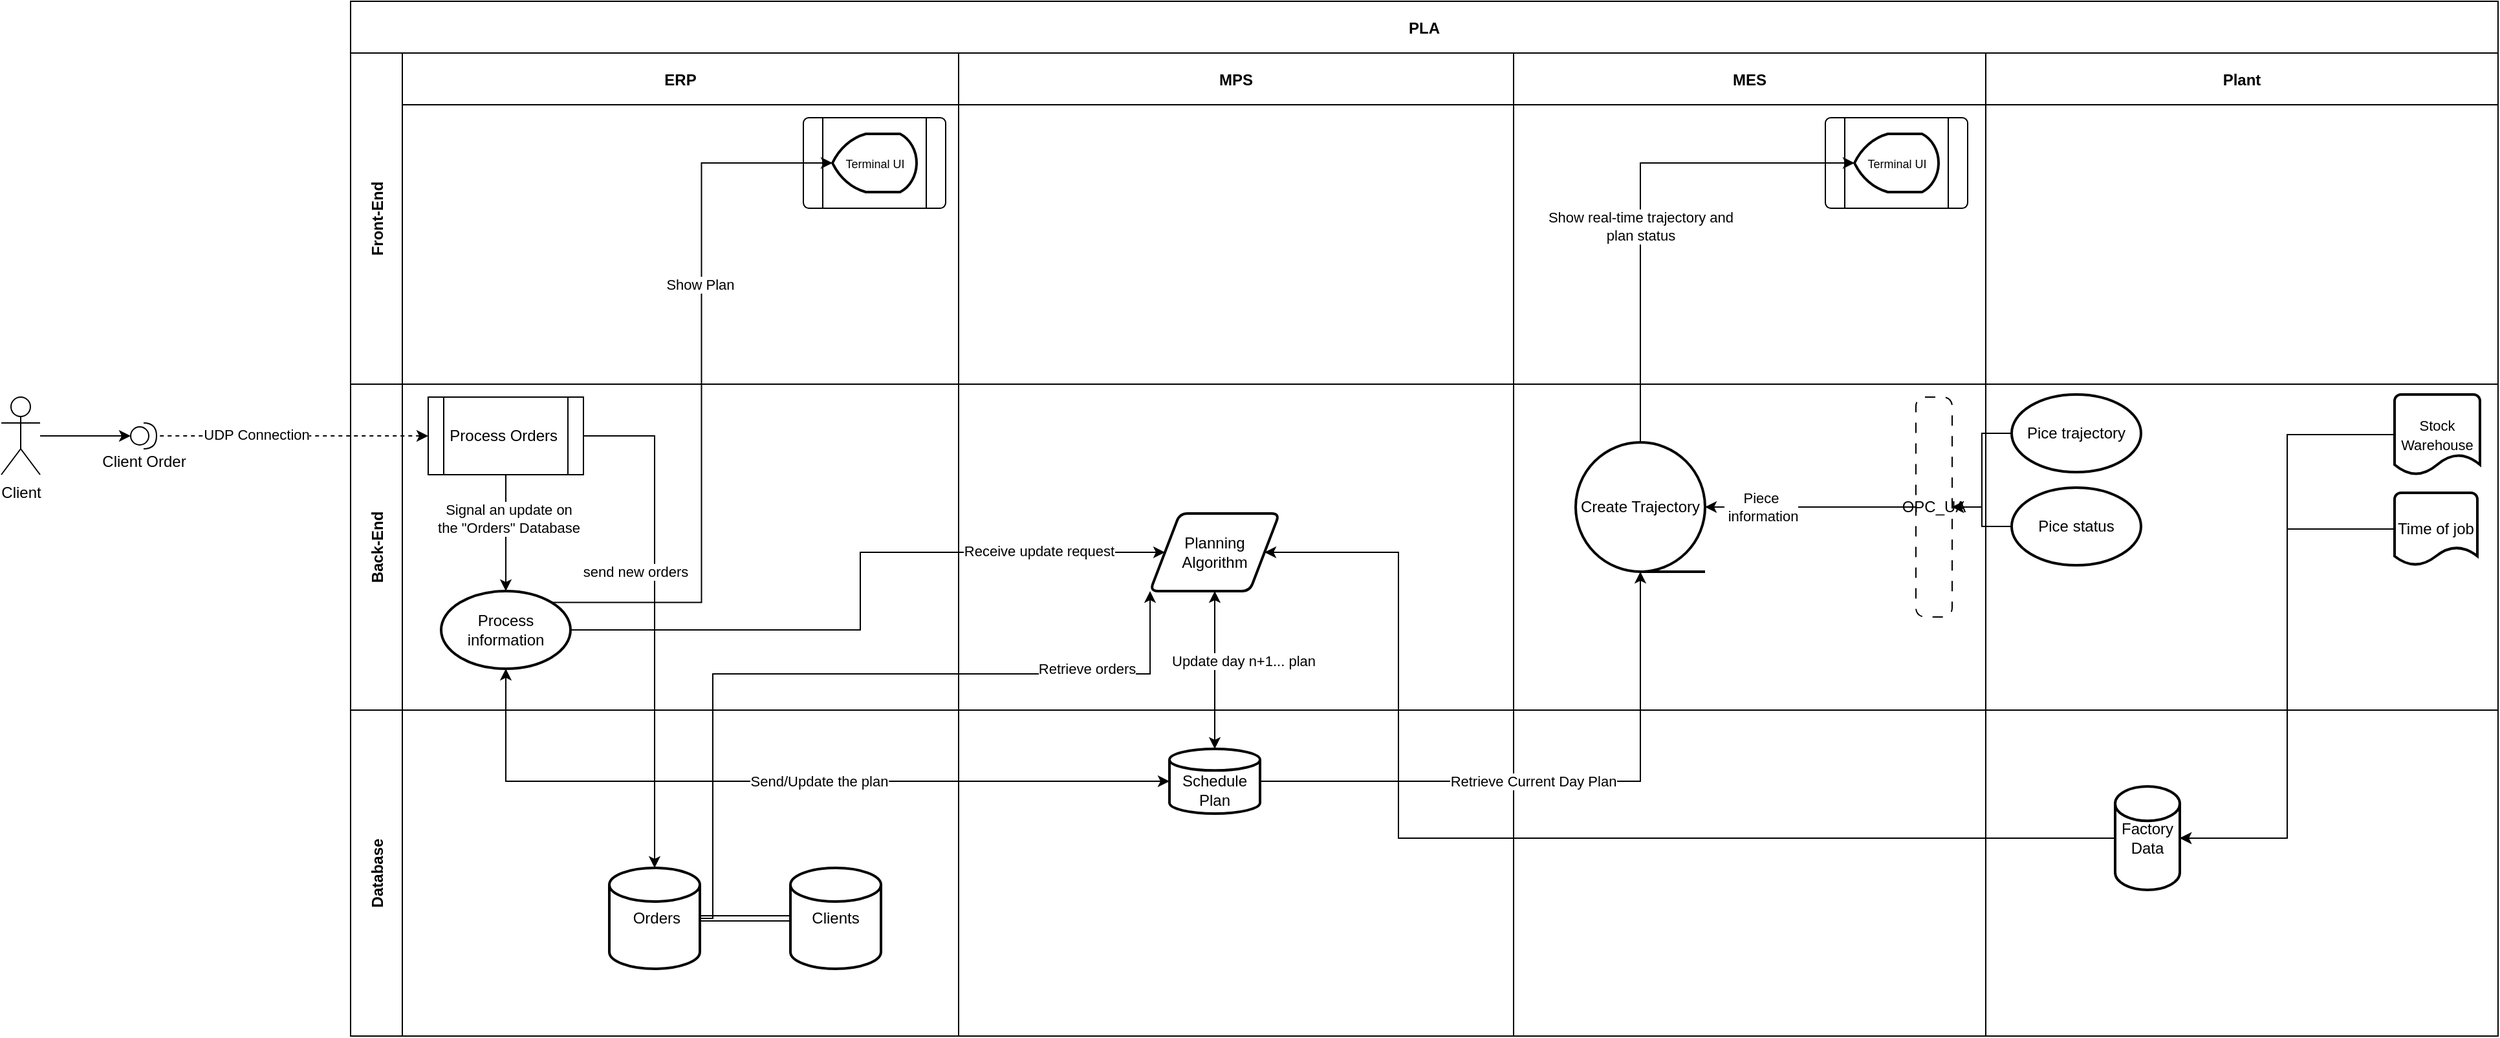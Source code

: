 <mxfile version="21.1.1" type="github" pages="8">
  <diagram id="kgpKYQtTHZ0yAKxKKP6v" name="Flow-chart">
    <mxGraphModel dx="2071" dy="664" grid="1" gridSize="10" guides="1" tooltips="1" connect="1" arrows="1" fold="1" page="1" pageScale="1" pageWidth="850" pageHeight="1100" math="0" shadow="0">
      <root>
        <mxCell id="0" />
        <mxCell id="1" parent="0" />
        <mxCell id="3nuBFxr9cyL0pnOWT2aG-1" value="PLA" style="shape=table;childLayout=tableLayout;startSize=40;collapsible=0;recursiveResize=0;expand=0;fillColor=none;fontStyle=1;editable=0;movable=1;resizable=1;rotatable=1;deletable=1;locked=0;connectable=1;" parent="1" vertex="1">
          <mxGeometry x="20" y="40" width="1660" height="800" as="geometry" />
        </mxCell>
        <mxCell id="3nuBFxr9cyL0pnOWT2aG-3" value="Front-End" style="shape=tableRow;horizontal=0;swimlaneHead=0;swimlaneBody=0;top=0;left=0;bottom=0;right=0;fillColor=none;points=[[0,0.5],[1,0.5]];portConstraint=eastwest;startSize=40;collapsible=0;recursiveResize=0;expand=0;fontStyle=1;" parent="3nuBFxr9cyL0pnOWT2aG-1" vertex="1">
          <mxGeometry y="40" width="1660" height="256" as="geometry" />
        </mxCell>
        <mxCell id="KajZSsTYk88KhPLmzA6E-5" value="ERP" style="swimlane;swimlaneHead=0;swimlaneBody=0;connectable=0;fillColor=none;startSize=40;collapsible=0;recursiveResize=0;expand=0;fontStyle=1;" parent="3nuBFxr9cyL0pnOWT2aG-3" vertex="1">
          <mxGeometry x="40" width="430" height="256" as="geometry">
            <mxRectangle width="430" height="256" as="alternateBounds" />
          </mxGeometry>
        </mxCell>
        <mxCell id="KajZSsTYk88KhPLmzA6E-31" value="" style="group" parent="KajZSsTYk88KhPLmzA6E-5" vertex="1" connectable="0">
          <mxGeometry x="310" y="50" width="110" height="70" as="geometry" />
        </mxCell>
        <mxCell id="KajZSsTYk88KhPLmzA6E-21" value="" style="verticalLabelPosition=bottom;verticalAlign=top;html=1;shape=process;whiteSpace=wrap;rounded=1;size=0.14;arcSize=6;" parent="KajZSsTYk88KhPLmzA6E-31" vertex="1">
          <mxGeometry width="110" height="70" as="geometry" />
        </mxCell>
        <mxCell id="KajZSsTYk88KhPLmzA6E-13" value="&lt;font style=&quot;font-size: 9px;&quot;&gt;Terminal UI&lt;/font&gt;" style="strokeWidth=2;html=1;shape=mxgraph.flowchart.display;whiteSpace=wrap;" parent="KajZSsTYk88KhPLmzA6E-31" vertex="1">
          <mxGeometry x="22.5" y="12.5" width="65" height="45" as="geometry" />
        </mxCell>
        <mxCell id="KajZSsTYk88KhPLmzA6E-51" value="MPS" style="swimlane;swimlaneHead=0;swimlaneBody=0;connectable=0;fillColor=none;startSize=40;collapsible=0;recursiveResize=0;expand=0;fontStyle=1;" parent="3nuBFxr9cyL0pnOWT2aG-3" vertex="1">
          <mxGeometry x="470" width="429" height="256" as="geometry">
            <mxRectangle width="429" height="256" as="alternateBounds" />
          </mxGeometry>
        </mxCell>
        <mxCell id="3nuBFxr9cyL0pnOWT2aG-4" value="MES" style="swimlane;swimlaneHead=0;swimlaneBody=0;connectable=0;fillColor=none;startSize=40;collapsible=0;recursiveResize=0;expand=0;fontStyle=1;" parent="3nuBFxr9cyL0pnOWT2aG-3" vertex="1">
          <mxGeometry x="899" width="365" height="256" as="geometry">
            <mxRectangle width="365" height="256" as="alternateBounds" />
          </mxGeometry>
        </mxCell>
        <mxCell id="KajZSsTYk88KhPLmzA6E-32" value="" style="group" parent="3nuBFxr9cyL0pnOWT2aG-4" vertex="1" connectable="0">
          <mxGeometry x="241" y="50" width="110" height="70" as="geometry" />
        </mxCell>
        <mxCell id="KajZSsTYk88KhPLmzA6E-40" value="" style="group" parent="KajZSsTYk88KhPLmzA6E-32" vertex="1" connectable="0">
          <mxGeometry width="110" height="70" as="geometry" />
        </mxCell>
        <mxCell id="KajZSsTYk88KhPLmzA6E-33" value="" style="verticalLabelPosition=bottom;verticalAlign=top;html=1;shape=process;whiteSpace=wrap;rounded=1;size=0.14;arcSize=6;" parent="KajZSsTYk88KhPLmzA6E-40" vertex="1">
          <mxGeometry width="110" height="70" as="geometry" />
        </mxCell>
        <mxCell id="KajZSsTYk88KhPLmzA6E-34" value="&lt;font style=&quot;font-size: 9px;&quot;&gt;Terminal UI&lt;/font&gt;" style="strokeWidth=2;html=1;shape=mxgraph.flowchart.display;whiteSpace=wrap;" parent="KajZSsTYk88KhPLmzA6E-40" vertex="1">
          <mxGeometry x="22.5" y="12.5" width="65" height="45" as="geometry" />
        </mxCell>
        <mxCell id="3nuBFxr9cyL0pnOWT2aG-8" value="Plant" style="swimlane;swimlaneHead=0;swimlaneBody=0;connectable=0;fillColor=none;startSize=40;collapsible=0;recursiveResize=0;expand=0;fontStyle=1;" parent="3nuBFxr9cyL0pnOWT2aG-3" vertex="1">
          <mxGeometry x="1264" width="396" height="256" as="geometry">
            <mxRectangle width="396" height="256" as="alternateBounds" />
          </mxGeometry>
        </mxCell>
        <mxCell id="3nuBFxr9cyL0pnOWT2aG-15" value="Back-End" style="shape=tableRow;horizontal=0;swimlaneHead=0;swimlaneBody=0;top=0;left=0;bottom=0;right=0;fillColor=none;points=[[0,0.5],[1,0.5]];portConstraint=eastwest;startSize=40;collapsible=0;recursiveResize=0;expand=0;fontStyle=1;" parent="3nuBFxr9cyL0pnOWT2aG-1" vertex="1">
          <mxGeometry y="296" width="1660" height="252" as="geometry" />
        </mxCell>
        <mxCell id="KajZSsTYk88KhPLmzA6E-6" style="swimlane;swimlaneHead=0;swimlaneBody=0;connectable=0;fillColor=none;startSize=0;collapsible=0;recursiveResize=0;expand=0;fontStyle=1;" parent="3nuBFxr9cyL0pnOWT2aG-15" vertex="1">
          <mxGeometry x="40" width="430" height="252" as="geometry">
            <mxRectangle width="430" height="252" as="alternateBounds" />
          </mxGeometry>
        </mxCell>
        <mxCell id="KajZSsTYk88KhPLmzA6E-28" style="edgeStyle=orthogonalEdgeStyle;rounded=0;orthogonalLoop=1;jettySize=auto;html=1;" parent="KajZSsTYk88KhPLmzA6E-6" source="KajZSsTYk88KhPLmzA6E-9" target="KajZSsTYk88KhPLmzA6E-27" edge="1">
          <mxGeometry relative="1" as="geometry" />
        </mxCell>
        <mxCell id="MU37iUgvHi2hBR32YlbL-4" value="Signal an update on &lt;br&gt;the &quot;Orders&quot; Database" style="edgeLabel;html=1;align=center;verticalAlign=middle;resizable=0;points=[];" parent="KajZSsTYk88KhPLmzA6E-28" vertex="1" connectable="0">
          <mxGeometry x="-0.257" y="2" relative="1" as="geometry">
            <mxPoint as="offset" />
          </mxGeometry>
        </mxCell>
        <mxCell id="KajZSsTYk88KhPLmzA6E-9" value="Process Orders&amp;nbsp;" style="shape=process;whiteSpace=wrap;html=1;backgroundOutline=1;" parent="KajZSsTYk88KhPLmzA6E-6" vertex="1">
          <mxGeometry x="20" y="10" width="120" height="60" as="geometry" />
        </mxCell>
        <mxCell id="KajZSsTYk88KhPLmzA6E-27" value="Process information" style="strokeWidth=2;html=1;shape=mxgraph.flowchart.start_1;whiteSpace=wrap;" parent="KajZSsTYk88KhPLmzA6E-6" vertex="1">
          <mxGeometry x="30" y="160" width="100" height="60" as="geometry" />
        </mxCell>
        <mxCell id="KajZSsTYk88KhPLmzA6E-52" style="swimlane;swimlaneHead=0;swimlaneBody=0;connectable=0;fillColor=none;startSize=0;collapsible=0;recursiveResize=0;expand=0;fontStyle=1;" parent="3nuBFxr9cyL0pnOWT2aG-15" vertex="1">
          <mxGeometry x="470" width="429" height="252" as="geometry">
            <mxRectangle width="429" height="252" as="alternateBounds" />
          </mxGeometry>
        </mxCell>
        <mxCell id="KajZSsTYk88KhPLmzA6E-19" value="Planning Algorithm" style="shape=parallelogram;html=1;strokeWidth=2;perimeter=parallelogramPerimeter;whiteSpace=wrap;rounded=1;arcSize=12;size=0.23;" parent="KajZSsTYk88KhPLmzA6E-52" vertex="1">
          <mxGeometry x="148" y="100" width="100" height="60" as="geometry" />
        </mxCell>
        <mxCell id="3nuBFxr9cyL0pnOWT2aG-16" value="" style="swimlane;swimlaneHead=0;swimlaneBody=0;connectable=0;fillColor=none;startSize=0;collapsible=0;recursiveResize=0;expand=0;fontStyle=1;" parent="3nuBFxr9cyL0pnOWT2aG-15" vertex="1">
          <mxGeometry x="899" width="365" height="252" as="geometry">
            <mxRectangle width="365" height="252" as="alternateBounds" />
          </mxGeometry>
        </mxCell>
        <mxCell id="KajZSsTYk88KhPLmzA6E-46" style="edgeStyle=orthogonalEdgeStyle;rounded=0;orthogonalLoop=1;jettySize=auto;html=1;entryX=1;entryY=0.5;entryDx=0;entryDy=0;entryPerimeter=0;" parent="3nuBFxr9cyL0pnOWT2aG-16" source="KajZSsTYk88KhPLmzA6E-35" target="KajZSsTYk88KhPLmzA6E-45" edge="1">
          <mxGeometry relative="1" as="geometry" />
        </mxCell>
        <mxCell id="Br2GBXhkB9kAN_1juU1B-12" value="Piece&lt;br&gt;&amp;nbsp;information" style="edgeLabel;html=1;align=center;verticalAlign=middle;resizable=0;points=[];" parent="KajZSsTYk88KhPLmzA6E-46" vertex="1" connectable="0">
          <mxGeometry x="0.734" y="-1" relative="1" as="geometry">
            <mxPoint x="21" y="1" as="offset" />
          </mxGeometry>
        </mxCell>
        <mxCell id="KajZSsTYk88KhPLmzA6E-35" value="OPC_UA" style="rounded=1;whiteSpace=wrap;html=1;absoluteArcSize=1;arcSize=14;strokeWidth=1;dashed=1;dashPattern=8 8;rotation=0;" parent="3nuBFxr9cyL0pnOWT2aG-16" vertex="1">
          <mxGeometry x="311" y="10" width="28" height="170" as="geometry" />
        </mxCell>
        <mxCell id="KajZSsTYk88KhPLmzA6E-45" value="Create Trajectory" style="strokeWidth=2;html=1;shape=mxgraph.flowchart.sequential_data;whiteSpace=wrap;" parent="3nuBFxr9cyL0pnOWT2aG-16" vertex="1">
          <mxGeometry x="48" y="45" width="100" height="100" as="geometry" />
        </mxCell>
        <mxCell id="3nuBFxr9cyL0pnOWT2aG-18" value="" style="swimlane;swimlaneHead=0;swimlaneBody=0;connectable=0;fillColor=none;startSize=0;collapsible=0;recursiveResize=0;expand=0;fontStyle=1;" parent="3nuBFxr9cyL0pnOWT2aG-15" vertex="1">
          <mxGeometry x="1264" width="396" height="252" as="geometry">
            <mxRectangle width="396" height="252" as="alternateBounds" />
          </mxGeometry>
        </mxCell>
        <mxCell id="KajZSsTYk88KhPLmzA6E-42" value="Pice trajectory" style="strokeWidth=2;html=1;shape=mxgraph.flowchart.start_1;whiteSpace=wrap;" parent="3nuBFxr9cyL0pnOWT2aG-18" vertex="1">
          <mxGeometry x="20" y="8" width="100" height="60" as="geometry" />
        </mxCell>
        <mxCell id="KajZSsTYk88KhPLmzA6E-44" value="Pice status" style="strokeWidth=2;html=1;shape=mxgraph.flowchart.start_1;whiteSpace=wrap;" parent="3nuBFxr9cyL0pnOWT2aG-18" vertex="1">
          <mxGeometry x="20" y="80" width="100" height="60" as="geometry" />
        </mxCell>
        <mxCell id="KajZSsTYk88KhPLmzA6E-22" value="&lt;font style=&quot;font-size: 11px;&quot;&gt;Stock Warehouse&lt;/font&gt;" style="strokeWidth=2;html=1;shape=mxgraph.flowchart.document2;whiteSpace=wrap;size=0.25;" parent="3nuBFxr9cyL0pnOWT2aG-18" vertex="1">
          <mxGeometry x="316" y="8" width="66" height="62" as="geometry" />
        </mxCell>
        <mxCell id="KajZSsTYk88KhPLmzA6E-18" value="Time of job" style="strokeWidth=2;html=1;shape=mxgraph.flowchart.document2;whiteSpace=wrap;size=0.25;" parent="3nuBFxr9cyL0pnOWT2aG-18" vertex="1">
          <mxGeometry x="316" y="84" width="64" height="56" as="geometry" />
        </mxCell>
        <mxCell id="KajZSsTYk88KhPLmzA6E-30" value="" style="edgeStyle=orthogonalEdgeStyle;rounded=0;orthogonalLoop=1;jettySize=auto;html=1;startArrow=none;startFill=0;" parent="3nuBFxr9cyL0pnOWT2aG-15" source="KajZSsTYk88KhPLmzA6E-27" target="KajZSsTYk88KhPLmzA6E-19" edge="1">
          <mxGeometry relative="1" as="geometry" />
        </mxCell>
        <mxCell id="Br2GBXhkB9kAN_1juU1B-2" value="Receive update request" style="edgeLabel;html=1;align=center;verticalAlign=middle;resizable=0;points=[];" parent="KajZSsTYk88KhPLmzA6E-30" vertex="1" connectable="0">
          <mxGeometry x="0.623" y="1" relative="1" as="geometry">
            <mxPoint as="offset" />
          </mxGeometry>
        </mxCell>
        <mxCell id="Br2GBXhkB9kAN_1juU1B-7" style="edgeStyle=orthogonalEdgeStyle;rounded=0;orthogonalLoop=1;jettySize=auto;html=1;" parent="3nuBFxr9cyL0pnOWT2aG-15" source="KajZSsTYk88KhPLmzA6E-44" target="KajZSsTYk88KhPLmzA6E-35" edge="1">
          <mxGeometry relative="1" as="geometry" />
        </mxCell>
        <mxCell id="KajZSsTYk88KhPLmzA6E-43" style="edgeStyle=orthogonalEdgeStyle;rounded=0;orthogonalLoop=1;jettySize=auto;html=1;" parent="3nuBFxr9cyL0pnOWT2aG-15" source="KajZSsTYk88KhPLmzA6E-42" target="KajZSsTYk88KhPLmzA6E-35" edge="1">
          <mxGeometry relative="1" as="geometry">
            <mxPoint x="1254" y="38" as="targetPoint" />
          </mxGeometry>
        </mxCell>
        <mxCell id="KajZSsTYk88KhPLmzA6E-36" value="Database" style="shape=tableRow;horizontal=0;swimlaneHead=0;swimlaneBody=0;top=0;left=0;bottom=0;right=0;fillColor=none;points=[[0,0.5],[1,0.5]];portConstraint=eastwest;startSize=40;collapsible=0;recursiveResize=0;expand=0;fontStyle=1;" parent="3nuBFxr9cyL0pnOWT2aG-1" vertex="1">
          <mxGeometry y="548" width="1660" height="252" as="geometry" />
        </mxCell>
        <mxCell id="KajZSsTYk88KhPLmzA6E-37" style="swimlane;swimlaneHead=0;swimlaneBody=0;connectable=0;fillColor=none;startSize=0;collapsible=0;recursiveResize=0;expand=0;fontStyle=1;" parent="KajZSsTYk88KhPLmzA6E-36" vertex="1">
          <mxGeometry x="40" width="430" height="252" as="geometry">
            <mxRectangle width="430" height="252" as="alternateBounds" />
          </mxGeometry>
        </mxCell>
        <mxCell id="MU37iUgvHi2hBR32YlbL-7" value="" style="edgeStyle=orthogonalEdgeStyle;rounded=0;orthogonalLoop=1;jettySize=auto;html=1;endArrow=none;endFill=0;shape=link;" parent="KajZSsTYk88KhPLmzA6E-37" source="MU37iUgvHi2hBR32YlbL-5" target="MU37iUgvHi2hBR32YlbL-6" edge="1">
          <mxGeometry relative="1" as="geometry" />
        </mxCell>
        <mxCell id="MU37iUgvHi2hBR32YlbL-5" value="&amp;nbsp;Orders" style="strokeWidth=2;html=1;shape=mxgraph.flowchart.database;whiteSpace=wrap;" parent="KajZSsTYk88KhPLmzA6E-37" vertex="1">
          <mxGeometry x="160" y="122" width="70" height="78" as="geometry" />
        </mxCell>
        <mxCell id="MU37iUgvHi2hBR32YlbL-6" value="Clients" style="strokeWidth=2;html=1;shape=mxgraph.flowchart.database;whiteSpace=wrap;" parent="KajZSsTYk88KhPLmzA6E-37" vertex="1">
          <mxGeometry x="300" y="122" width="70" height="78" as="geometry" />
        </mxCell>
        <mxCell id="KajZSsTYk88KhPLmzA6E-53" style="swimlane;swimlaneHead=0;swimlaneBody=0;connectable=0;fillColor=none;startSize=0;collapsible=0;recursiveResize=0;expand=0;fontStyle=1;" parent="KajZSsTYk88KhPLmzA6E-36" vertex="1">
          <mxGeometry x="470" width="429" height="252" as="geometry">
            <mxRectangle width="429" height="252" as="alternateBounds" />
          </mxGeometry>
        </mxCell>
        <mxCell id="KajZSsTYk88KhPLmzA6E-16" value="&lt;br&gt;Schedule Plan" style="strokeWidth=2;html=1;shape=mxgraph.flowchart.database;whiteSpace=wrap;" parent="KajZSsTYk88KhPLmzA6E-53" vertex="1">
          <mxGeometry x="163" y="30" width="70" height="50" as="geometry" />
        </mxCell>
        <mxCell id="KajZSsTYk88KhPLmzA6E-38" style="swimlane;swimlaneHead=0;swimlaneBody=0;connectable=0;fillColor=none;startSize=0;collapsible=0;recursiveResize=0;expand=0;fontStyle=1;" parent="KajZSsTYk88KhPLmzA6E-36" vertex="1">
          <mxGeometry x="899" width="365" height="252" as="geometry">
            <mxRectangle width="365" height="252" as="alternateBounds" />
          </mxGeometry>
        </mxCell>
        <mxCell id="KajZSsTYk88KhPLmzA6E-39" style="swimlane;swimlaneHead=0;swimlaneBody=0;connectable=0;fillColor=none;startSize=0;collapsible=0;recursiveResize=0;expand=0;fontStyle=1;" parent="KajZSsTYk88KhPLmzA6E-36" vertex="1">
          <mxGeometry x="1264" width="396" height="252" as="geometry">
            <mxRectangle width="396" height="252" as="alternateBounds" />
          </mxGeometry>
        </mxCell>
        <mxCell id="KajZSsTYk88KhPLmzA6E-23" value="Factory&lt;br&gt;Data" style="strokeWidth=2;html=1;shape=mxgraph.flowchart.database;whiteSpace=wrap;" parent="KajZSsTYk88KhPLmzA6E-39" vertex="1">
          <mxGeometry x="100" y="59" width="50" height="80" as="geometry" />
        </mxCell>
        <mxCell id="KajZSsTYk88KhPLmzA6E-29" style="edgeStyle=orthogonalEdgeStyle;rounded=0;orthogonalLoop=1;jettySize=auto;html=1;entryX=1;entryY=0.5;entryDx=0;entryDy=0;" parent="3nuBFxr9cyL0pnOWT2aG-1" source="KajZSsTYk88KhPLmzA6E-23" target="KajZSsTYk88KhPLmzA6E-19" edge="1">
          <mxGeometry relative="1" as="geometry">
            <Array as="points">
              <mxPoint x="810" y="647" />
              <mxPoint x="810" y="426" />
            </Array>
          </mxGeometry>
        </mxCell>
        <mxCell id="KajZSsTYk88KhPLmzA6E-20" style="edgeStyle=orthogonalEdgeStyle;rounded=0;orthogonalLoop=1;jettySize=auto;html=1;startArrow=classic;startFill=1;" parent="3nuBFxr9cyL0pnOWT2aG-1" source="KajZSsTYk88KhPLmzA6E-16" target="KajZSsTYk88KhPLmzA6E-27" edge="1">
          <mxGeometry relative="1" as="geometry" />
        </mxCell>
        <mxCell id="dcM9h4b5assa5pnJStV_-1" value="Send/Update the plan" style="edgeLabel;html=1;align=center;verticalAlign=middle;resizable=0;points=[];" parent="KajZSsTYk88KhPLmzA6E-20" vertex="1" connectable="0">
          <mxGeometry x="-0.097" relative="1" as="geometry">
            <mxPoint as="offset" />
          </mxGeometry>
        </mxCell>
        <mxCell id="KajZSsTYk88KhPLmzA6E-49" style="edgeStyle=orthogonalEdgeStyle;rounded=0;orthogonalLoop=1;jettySize=auto;html=1;" parent="3nuBFxr9cyL0pnOWT2aG-1" source="KajZSsTYk88KhPLmzA6E-16" target="KajZSsTYk88KhPLmzA6E-45" edge="1">
          <mxGeometry relative="1" as="geometry" />
        </mxCell>
        <mxCell id="KajZSsTYk88KhPLmzA6E-50" value="Retrieve Current Day Plan" style="edgeLabel;html=1;align=center;verticalAlign=middle;resizable=0;points=[];" parent="KajZSsTYk88KhPLmzA6E-49" vertex="1" connectable="0">
          <mxGeometry x="-0.202" y="-2" relative="1" as="geometry">
            <mxPoint x="29" y="-2" as="offset" />
          </mxGeometry>
        </mxCell>
        <mxCell id="KajZSsTYk88KhPLmzA6E-24" style="edgeStyle=orthogonalEdgeStyle;rounded=0;orthogonalLoop=1;jettySize=auto;html=1;entryX=1;entryY=0.5;entryDx=0;entryDy=0;entryPerimeter=0;" parent="3nuBFxr9cyL0pnOWT2aG-1" source="KajZSsTYk88KhPLmzA6E-22" target="KajZSsTYk88KhPLmzA6E-23" edge="1">
          <mxGeometry relative="1" as="geometry" />
        </mxCell>
        <mxCell id="KajZSsTYk88KhPLmzA6E-25" style="edgeStyle=orthogonalEdgeStyle;rounded=0;orthogonalLoop=1;jettySize=auto;html=1;entryX=1;entryY=0.5;entryDx=0;entryDy=0;entryPerimeter=0;" parent="3nuBFxr9cyL0pnOWT2aG-1" source="KajZSsTYk88KhPLmzA6E-18" target="KajZSsTYk88KhPLmzA6E-23" edge="1">
          <mxGeometry relative="1" as="geometry" />
        </mxCell>
        <mxCell id="Br2GBXhkB9kAN_1juU1B-1" style="edgeStyle=orthogonalEdgeStyle;rounded=0;orthogonalLoop=1;jettySize=auto;html=1;exitX=0.855;exitY=0.145;exitDx=0;exitDy=0;exitPerimeter=0;entryX=0;entryY=0.5;entryDx=0;entryDy=0;entryPerimeter=0;" parent="3nuBFxr9cyL0pnOWT2aG-1" source="KajZSsTYk88KhPLmzA6E-27" target="KajZSsTYk88KhPLmzA6E-13" edge="1">
          <mxGeometry relative="1" as="geometry" />
        </mxCell>
        <mxCell id="Br2GBXhkB9kAN_1juU1B-4" value="Show Plan" style="edgeLabel;html=1;align=center;verticalAlign=middle;resizable=0;points=[];" parent="Br2GBXhkB9kAN_1juU1B-1" vertex="1" connectable="0">
          <mxGeometry x="0.3" y="2" relative="1" as="geometry">
            <mxPoint as="offset" />
          </mxGeometry>
        </mxCell>
        <mxCell id="Br2GBXhkB9kAN_1juU1B-5" style="edgeStyle=orthogonalEdgeStyle;rounded=0;orthogonalLoop=1;jettySize=auto;html=1;entryX=0;entryY=0.5;entryDx=0;entryDy=0;entryPerimeter=0;" parent="3nuBFxr9cyL0pnOWT2aG-1" source="KajZSsTYk88KhPLmzA6E-45" target="KajZSsTYk88KhPLmzA6E-34" edge="1">
          <mxGeometry relative="1" as="geometry">
            <Array as="points">
              <mxPoint x="997" y="125" />
            </Array>
          </mxGeometry>
        </mxCell>
        <mxCell id="Br2GBXhkB9kAN_1juU1B-6" value="Show real-time trajectory and &lt;br&gt;plan status" style="edgeLabel;html=1;align=center;verticalAlign=middle;resizable=0;points=[];" parent="Br2GBXhkB9kAN_1juU1B-5" vertex="1" connectable="0">
          <mxGeometry x="-0.141" y="-2" relative="1" as="geometry">
            <mxPoint x="-2" y="-3" as="offset" />
          </mxGeometry>
        </mxCell>
        <mxCell id="MU37iUgvHi2hBR32YlbL-1" style="edgeStyle=orthogonalEdgeStyle;rounded=0;orthogonalLoop=1;jettySize=auto;html=1;entryX=0.5;entryY=0;entryDx=0;entryDy=0;entryPerimeter=0;startArrow=classic;startFill=1;" parent="3nuBFxr9cyL0pnOWT2aG-1" source="KajZSsTYk88KhPLmzA6E-19" target="KajZSsTYk88KhPLmzA6E-16" edge="1">
          <mxGeometry relative="1" as="geometry" />
        </mxCell>
        <mxCell id="MU37iUgvHi2hBR32YlbL-12" value="Update day n+1... plan" style="edgeLabel;html=1;align=center;verticalAlign=middle;resizable=0;points=[];" parent="MU37iUgvHi2hBR32YlbL-1" vertex="1" connectable="0">
          <mxGeometry x="-0.117" y="2" relative="1" as="geometry">
            <mxPoint x="20" as="offset" />
          </mxGeometry>
        </mxCell>
        <mxCell id="MU37iUgvHi2hBR32YlbL-8" style="edgeStyle=orthogonalEdgeStyle;rounded=0;orthogonalLoop=1;jettySize=auto;html=1;" parent="3nuBFxr9cyL0pnOWT2aG-1" source="KajZSsTYk88KhPLmzA6E-9" target="MU37iUgvHi2hBR32YlbL-5" edge="1">
          <mxGeometry relative="1" as="geometry" />
        </mxCell>
        <mxCell id="MU37iUgvHi2hBR32YlbL-9" value="send new orders" style="edgeLabel;html=1;align=center;verticalAlign=middle;resizable=0;points=[];" parent="MU37iUgvHi2hBR32YlbL-8" vertex="1" connectable="0">
          <mxGeometry x="-0.336" relative="1" as="geometry">
            <mxPoint x="-15" y="31" as="offset" />
          </mxGeometry>
        </mxCell>
        <mxCell id="MU37iUgvHi2hBR32YlbL-10" style="edgeStyle=orthogonalEdgeStyle;rounded=0;orthogonalLoop=1;jettySize=auto;html=1;exitX=0;exitY=1;exitDx=0;exitDy=0;startArrow=classic;startFill=1;endArrow=none;endFill=0;" parent="3nuBFxr9cyL0pnOWT2aG-1" source="KajZSsTYk88KhPLmzA6E-19" target="MU37iUgvHi2hBR32YlbL-5" edge="1">
          <mxGeometry relative="1" as="geometry">
            <Array as="points">
              <mxPoint x="618" y="520" />
              <mxPoint x="280" y="520" />
              <mxPoint x="280" y="709" />
            </Array>
          </mxGeometry>
        </mxCell>
        <mxCell id="MU37iUgvHi2hBR32YlbL-11" value="Retrieve orders" style="edgeLabel;html=1;align=center;verticalAlign=middle;resizable=0;points=[];" parent="MU37iUgvHi2hBR32YlbL-10" vertex="1" connectable="0">
          <mxGeometry x="-0.323" y="1" relative="1" as="geometry">
            <mxPoint x="90" y="-5" as="offset" />
          </mxGeometry>
        </mxCell>
        <mxCell id="KajZSsTYk88KhPLmzA6E-11" value="Client Order" style="shape=providedRequiredInterface;html=1;verticalLabelPosition=bottom;sketch=0;" parent="1" vertex="1">
          <mxGeometry x="-150" y="366" width="20" height="20" as="geometry" />
        </mxCell>
        <mxCell id="KajZSsTYk88KhPLmzA6E-10" style="edgeStyle=orthogonalEdgeStyle;rounded=0;orthogonalLoop=1;jettySize=auto;html=1;dashed=1;entryX=1;entryY=0.5;entryDx=0;entryDy=0;entryPerimeter=0;startArrow=classic;startFill=1;endArrow=none;endFill=0;" parent="1" source="KajZSsTYk88KhPLmzA6E-9" target="KajZSsTYk88KhPLmzA6E-11" edge="1">
          <mxGeometry relative="1" as="geometry">
            <mxPoint x="-30" y="320.0" as="targetPoint" />
          </mxGeometry>
        </mxCell>
        <mxCell id="KajZSsTYk88KhPLmzA6E-12" value="UDP Connection" style="edgeLabel;html=1;align=center;verticalAlign=middle;resizable=0;points=[];" parent="KajZSsTYk88KhPLmzA6E-10" vertex="1" connectable="0">
          <mxGeometry x="0.272" y="-1" relative="1" as="geometry">
            <mxPoint as="offset" />
          </mxGeometry>
        </mxCell>
        <mxCell id="Br2GBXhkB9kAN_1juU1B-9" style="edgeStyle=orthogonalEdgeStyle;rounded=0;orthogonalLoop=1;jettySize=auto;html=1;entryX=0;entryY=0.5;entryDx=0;entryDy=0;entryPerimeter=0;" parent="1" source="Br2GBXhkB9kAN_1juU1B-8" target="KajZSsTYk88KhPLmzA6E-11" edge="1">
          <mxGeometry relative="1" as="geometry" />
        </mxCell>
        <mxCell id="Br2GBXhkB9kAN_1juU1B-8" value="Client" style="shape=umlActor;verticalLabelPosition=bottom;verticalAlign=top;html=1;outlineConnect=0;" parent="1" vertex="1">
          <mxGeometry x="-250" y="346" width="30" height="60" as="geometry" />
        </mxCell>
      </root>
    </mxGraphModel>
  </diagram>
  <diagram id="-O9gCwq_KkPedrlTWj8u" name="Software-Structure">
    <mxGraphModel dx="1221" dy="664" grid="1" gridSize="10" guides="1" tooltips="1" connect="1" arrows="1" fold="1" page="1" pageScale="1" pageWidth="827" pageHeight="1169" math="0" shadow="0">
      <root>
        <mxCell id="0" />
        <mxCell id="1" parent="0" />
        <mxCell id="eZUI2_qZ9X7XSRv0RE9L-6" value="" style="edgeStyle=orthogonalEdgeStyle;rounded=0;orthogonalLoop=1;jettySize=auto;html=1;endArrow=none;endFill=0;" parent="1" source="eZUI2_qZ9X7XSRv0RE9L-1" target="eZUI2_qZ9X7XSRv0RE9L-3" edge="1">
          <mxGeometry relative="1" as="geometry" />
        </mxCell>
        <mxCell id="eZUI2_qZ9X7XSRv0RE9L-10" style="edgeStyle=orthogonalEdgeStyle;rounded=0;orthogonalLoop=1;jettySize=auto;html=1;endArrow=none;endFill=0;" parent="1" source="eZUI2_qZ9X7XSRv0RE9L-1" target="eZUI2_qZ9X7XSRv0RE9L-7" edge="1">
          <mxGeometry relative="1" as="geometry">
            <Array as="points">
              <mxPoint x="155" y="88" />
              <mxPoint x="155" y="248" />
            </Array>
          </mxGeometry>
        </mxCell>
        <mxCell id="eZUI2_qZ9X7XSRv0RE9L-11" style="edgeStyle=orthogonalEdgeStyle;rounded=0;orthogonalLoop=1;jettySize=auto;html=1;entryX=-0.004;entryY=0.518;entryDx=0;entryDy=0;entryPerimeter=0;endArrow=none;endFill=0;" parent="1" source="eZUI2_qZ9X7XSRv0RE9L-1" target="eZUI2_qZ9X7XSRv0RE9L-8" edge="1">
          <mxGeometry relative="1" as="geometry" />
        </mxCell>
        <mxCell id="eZUI2_qZ9X7XSRv0RE9L-12" style="edgeStyle=orthogonalEdgeStyle;rounded=0;orthogonalLoop=1;jettySize=auto;html=1;entryX=0.012;entryY=0.528;entryDx=0;entryDy=0;entryPerimeter=0;endArrow=none;endFill=0;" parent="1" source="eZUI2_qZ9X7XSRv0RE9L-1" target="eZUI2_qZ9X7XSRv0RE9L-9" edge="1">
          <mxGeometry relative="1" as="geometry" />
        </mxCell>
        <mxCell id="eZUI2_qZ9X7XSRv0RE9L-1" value="PLA-App" style="aspect=fixed;html=1;points=[];align=center;image;fontSize=12;image=img/lib/azure2/general/Folder_Blank.svg;" parent="1" vertex="1">
          <mxGeometry x="50" y="60" width="69" height="56.0" as="geometry" />
        </mxCell>
        <mxCell id="t7h9JxyBUWeAw55wg_5o-6" style="edgeStyle=orthogonalEdgeStyle;rounded=0;orthogonalLoop=1;jettySize=auto;html=1;entryX=0;entryY=0.5;entryDx=0;entryDy=0;entryPerimeter=0;endArrow=none;endFill=0;" parent="1" source="eZUI2_qZ9X7XSRv0RE9L-3" target="eZUI2_qZ9X7XSRv0RE9L-13" edge="1">
          <mxGeometry relative="1" as="geometry" />
        </mxCell>
        <mxCell id="t7h9JxyBUWeAw55wg_5o-7" style="edgeStyle=orthogonalEdgeStyle;rounded=0;orthogonalLoop=1;jettySize=auto;html=1;endArrow=none;endFill=0;" parent="1" source="eZUI2_qZ9X7XSRv0RE9L-3" target="eZUI2_qZ9X7XSRv0RE9L-14" edge="1">
          <mxGeometry relative="1" as="geometry" />
        </mxCell>
        <mxCell id="t7h9JxyBUWeAw55wg_5o-8" style="edgeStyle=orthogonalEdgeStyle;rounded=0;orthogonalLoop=1;jettySize=auto;html=1;entryX=0;entryY=0.5;entryDx=0;entryDy=0;endArrow=none;endFill=0;" parent="1" source="eZUI2_qZ9X7XSRv0RE9L-3" target="eZUI2_qZ9X7XSRv0RE9L-15" edge="1">
          <mxGeometry relative="1" as="geometry" />
        </mxCell>
        <mxCell id="eZUI2_qZ9X7XSRv0RE9L-3" value="src" style="aspect=fixed;html=1;points=[];align=center;image;fontSize=12;image=img/lib/azure2/general/Folder_Blank.svg;imageBackground=none;imageAspect=1;" parent="1" vertex="1">
          <mxGeometry x="190" y="116" width="69" height="56.0" as="geometry" />
        </mxCell>
        <mxCell id="t7h9JxyBUWeAw55wg_5o-17" style="edgeStyle=orthogonalEdgeStyle;rounded=0;orthogonalLoop=1;jettySize=auto;html=1;entryX=0;entryY=0.5;entryDx=0;entryDy=0;" parent="1" source="eZUI2_qZ9X7XSRv0RE9L-7" target="t7h9JxyBUWeAw55wg_5o-16" edge="1">
          <mxGeometry relative="1" as="geometry" />
        </mxCell>
        <mxCell id="eZUI2_qZ9X7XSRv0RE9L-7" value="test" style="aspect=fixed;html=1;points=[];align=center;image;fontSize=12;image=img/lib/azure2/general/Folder_Blank.svg;" parent="1" vertex="1">
          <mxGeometry x="190" y="220" width="69" height="56.0" as="geometry" />
        </mxCell>
        <mxCell id="t7h9JxyBUWeAw55wg_5o-14" style="edgeStyle=orthogonalEdgeStyle;rounded=0;orthogonalLoop=1;jettySize=auto;html=1;entryX=0;entryY=0.5;entryDx=0;entryDy=0;endArrow=none;endFill=0;" parent="1" source="eZUI2_qZ9X7XSRv0RE9L-8" target="t7h9JxyBUWeAw55wg_5o-10" edge="1">
          <mxGeometry relative="1" as="geometry" />
        </mxCell>
        <mxCell id="t7h9JxyBUWeAw55wg_5o-15" style="edgeStyle=orthogonalEdgeStyle;rounded=0;orthogonalLoop=1;jettySize=auto;html=1;entryX=0;entryY=0.5;entryDx=0;entryDy=0;endArrow=none;endFill=0;" parent="1" source="eZUI2_qZ9X7XSRv0RE9L-8" target="t7h9JxyBUWeAw55wg_5o-11" edge="1">
          <mxGeometry relative="1" as="geometry">
            <Array as="points">
              <mxPoint x="350" y="348" />
              <mxPoint x="350" y="548" />
            </Array>
          </mxGeometry>
        </mxCell>
        <mxCell id="eZUI2_qZ9X7XSRv0RE9L-8" value="server" style="aspect=fixed;html=1;points=[];align=center;image;fontSize=12;image=img/lib/azure2/general/Folder_Blank.svg;" parent="1" vertex="1">
          <mxGeometry x="190" y="320" width="69" height="56.0" as="geometry" />
        </mxCell>
        <mxCell id="t7h9JxyBUWeAw55wg_5o-21" style="edgeStyle=orthogonalEdgeStyle;rounded=0;orthogonalLoop=1;jettySize=auto;html=1;endArrow=none;endFill=0;" parent="1" source="eZUI2_qZ9X7XSRv0RE9L-9" target="t7h9JxyBUWeAw55wg_5o-18" edge="1">
          <mxGeometry relative="1" as="geometry">
            <Array as="points">
              <mxPoint x="280" y="448" />
              <mxPoint x="280" y="644" />
            </Array>
          </mxGeometry>
        </mxCell>
        <mxCell id="t7h9JxyBUWeAw55wg_5o-22" style="edgeStyle=orthogonalEdgeStyle;rounded=0;orthogonalLoop=1;jettySize=auto;html=1;" parent="1" source="eZUI2_qZ9X7XSRv0RE9L-9" target="t7h9JxyBUWeAw55wg_5o-19" edge="1">
          <mxGeometry relative="1" as="geometry">
            <Array as="points">
              <mxPoint x="280" y="448" />
              <mxPoint x="280" y="734" />
            </Array>
          </mxGeometry>
        </mxCell>
        <mxCell id="t7h9JxyBUWeAw55wg_5o-23" style="edgeStyle=orthogonalEdgeStyle;rounded=0;orthogonalLoop=1;jettySize=auto;html=1;" parent="1" source="eZUI2_qZ9X7XSRv0RE9L-9" target="t7h9JxyBUWeAw55wg_5o-20" edge="1">
          <mxGeometry relative="1" as="geometry">
            <Array as="points">
              <mxPoint x="280" y="448" />
              <mxPoint x="280" y="814" />
            </Array>
          </mxGeometry>
        </mxCell>
        <mxCell id="eZUI2_qZ9X7XSRv0RE9L-9" value="docs" style="aspect=fixed;html=1;points=[];align=center;image;fontSize=12;image=img/lib/azure2/general/Folder_Blank.svg;" parent="1" vertex="1">
          <mxGeometry x="190" y="420" width="69" height="56.0" as="geometry" />
        </mxCell>
        <mxCell id="t7h9JxyBUWeAw55wg_5o-3" style="edgeStyle=orthogonalEdgeStyle;rounded=0;orthogonalLoop=1;jettySize=auto;html=1;endArrow=none;endFill=0;" parent="1" source="eZUI2_qZ9X7XSRv0RE9L-13" target="eZUI2_qZ9X7XSRv0RE9L-16" edge="1">
          <mxGeometry relative="1" as="geometry" />
        </mxCell>
        <mxCell id="t7h9JxyBUWeAw55wg_5o-4" style="edgeStyle=orthogonalEdgeStyle;rounded=0;orthogonalLoop=1;jettySize=auto;html=1;entryX=0;entryY=0.5;entryDx=0;entryDy=0;endArrow=none;endFill=0;" parent="1" source="eZUI2_qZ9X7XSRv0RE9L-13" target="t7h9JxyBUWeAw55wg_5o-1" edge="1">
          <mxGeometry relative="1" as="geometry" />
        </mxCell>
        <mxCell id="t7h9JxyBUWeAw55wg_5o-5" style="edgeStyle=orthogonalEdgeStyle;rounded=0;orthogonalLoop=1;jettySize=auto;html=1;entryX=0;entryY=0.5;entryDx=0;entryDy=0;endArrow=none;endFill=0;" parent="1" source="eZUI2_qZ9X7XSRv0RE9L-13" target="t7h9JxyBUWeAw55wg_5o-2" edge="1">
          <mxGeometry relative="1" as="geometry" />
        </mxCell>
        <mxCell id="eZUI2_qZ9X7XSRv0RE9L-13" value="Modules" style="sketch=0;aspect=fixed;pointerEvents=1;shadow=0;dashed=0;html=1;strokeColor=none;labelPosition=center;verticalLabelPosition=bottom;verticalAlign=top;align=center;fillColor=#00188D;shape=mxgraph.mscae.enterprise.folder" parent="1" vertex="1">
          <mxGeometry x="440" y="40" width="58.14" height="50" as="geometry" />
        </mxCell>
        <mxCell id="eZUI2_qZ9X7XSRv0RE9L-14" value="ERP.py" style="shape=image;html=1;verticalAlign=top;verticalLabelPosition=bottom;labelBackgroundColor=#ffffff;imageAspect=0;aspect=fixed;image=https://cdn1.iconfinder.com/data/icons/ionicons-fill-vol-2/512/logo-python-128.png" parent="1" vertex="1">
          <mxGeometry x="440" y="114" width="60" height="60" as="geometry" />
        </mxCell>
        <mxCell id="eZUI2_qZ9X7XSRv0RE9L-15" value="MES.py" style="shape=image;html=1;verticalAlign=top;verticalLabelPosition=bottom;labelBackgroundColor=#ffffff;imageAspect=0;aspect=fixed;image=https://cdn1.iconfinder.com/data/icons/ionicons-fill-vol-2/512/logo-python-128.png" parent="1" vertex="1">
          <mxGeometry x="440" y="210" width="60" height="60" as="geometry" />
        </mxCell>
        <mxCell id="eZUI2_qZ9X7XSRv0RE9L-16" value="MPS.py" style="shape=image;html=1;verticalAlign=top;verticalLabelPosition=bottom;labelBackgroundColor=#ffffff;imageAspect=0;aspect=fixed;image=https://cdn1.iconfinder.com/data/icons/ionicons-fill-vol-2/512/logo-python-128.png" parent="1" vertex="1">
          <mxGeometry x="710" y="10" width="60" height="60" as="geometry" />
        </mxCell>
        <mxCell id="t7h9JxyBUWeAw55wg_5o-1" value="Udp_comm_class.py" style="shape=image;html=1;verticalAlign=top;verticalLabelPosition=bottom;labelBackgroundColor=#ffffff;imageAspect=0;aspect=fixed;image=https://cdn1.iconfinder.com/data/icons/ionicons-fill-vol-2/512/logo-python-128.png" parent="1" vertex="1">
          <mxGeometry x="710" y="100" width="60" height="60" as="geometry" />
        </mxCell>
        <mxCell id="t7h9JxyBUWeAw55wg_5o-2" value="Database_Comm_class.py" style="shape=image;html=1;verticalAlign=top;verticalLabelPosition=bottom;labelBackgroundColor=#ffffff;imageAspect=0;aspect=fixed;image=https://cdn1.iconfinder.com/data/icons/ionicons-fill-vol-2/512/logo-python-128.png" parent="1" vertex="1">
          <mxGeometry x="710" y="190" width="60" height="60" as="geometry" />
        </mxCell>
        <mxCell id="t7h9JxyBUWeAw55wg_5o-25" style="edgeStyle=orthogonalEdgeStyle;rounded=0;orthogonalLoop=1;jettySize=auto;html=1;endArrow=none;endFill=0;" parent="1" source="t7h9JxyBUWeAw55wg_5o-9" target="t7h9JxyBUWeAw55wg_5o-24" edge="1">
          <mxGeometry relative="1" as="geometry" />
        </mxCell>
        <mxCell id="t7h9JxyBUWeAw55wg_5o-9" value="CodeSYS Plant project" style="aspect=fixed;html=1;points=[];align=center;image;fontSize=12;image=img/lib/azure2/general/Folder_Blank.svg;" parent="1" vertex="1">
          <mxGeometry x="60" y="990" width="69" height="56.0" as="geometry" />
        </mxCell>
        <mxCell id="t7h9JxyBUWeAw55wg_5o-10" value="XML-sender.py" style="shape=image;html=1;verticalAlign=top;verticalLabelPosition=bottom;labelBackgroundColor=#ffffff;imageAspect=0;aspect=fixed;image=https://cdn1.iconfinder.com/data/icons/ionicons-fill-vol-2/512/logo-python-128.png" parent="1" vertex="1">
          <mxGeometry x="440" y="420" width="60" height="60" as="geometry" />
        </mxCell>
        <mxCell id="t7h9JxyBUWeAw55wg_5o-11" value="Client-Orders" style="shape=image;html=1;verticalAlign=top;verticalLabelPosition=bottom;labelBackgroundColor=#ffffff;imageAspect=0;aspect=fixed;image=https://cdn1.iconfinder.com/data/icons/bootstrap-vol-3/16/filetype-xml-128.png" parent="1" vertex="1">
          <mxGeometry x="444" y="520" width="56" height="56" as="geometry" />
        </mxCell>
        <mxCell id="t7h9JxyBUWeAw55wg_5o-16" value="To be implemented&amp;nbsp;" style="shape=image;html=1;verticalAlign=top;verticalLabelPosition=bottom;labelBackgroundColor=#ffffff;imageAspect=0;aspect=fixed;image=https://cdn0.iconfinder.com/data/icons/evericons-24px-vol-1/24/menu-dots-128.png" parent="1" vertex="1">
          <mxGeometry x="438.14" y="310" width="60" height="60" as="geometry" />
        </mxCell>
        <mxCell id="t7h9JxyBUWeAw55wg_5o-18" value="Code Documentation" style="sketch=0;pointerEvents=1;shadow=0;dashed=0;html=1;strokeColor=none;fillColor=#505050;labelPosition=center;verticalLabelPosition=bottom;verticalAlign=top;outlineConnect=0;align=center;shape=mxgraph.office.concepts.document;" parent="1" vertex="1">
          <mxGeometry x="448.14" y="620" width="40" height="47" as="geometry" />
        </mxCell>
        <mxCell id="t7h9JxyBUWeAw55wg_5o-19" value="Code Report" style="sketch=0;pointerEvents=1;shadow=0;dashed=0;html=1;strokeColor=none;fillColor=#505050;labelPosition=center;verticalLabelPosition=bottom;verticalAlign=top;outlineConnect=0;align=center;shape=mxgraph.office.concepts.document;" parent="1" vertex="1">
          <mxGeometry x="450" y="710" width="40" height="47" as="geometry" />
        </mxCell>
        <mxCell id="t7h9JxyBUWeAw55wg_5o-20" value="Diagram" style="sketch=0;pointerEvents=1;shadow=0;dashed=0;html=1;strokeColor=none;fillColor=#505050;labelPosition=center;verticalLabelPosition=bottom;verticalAlign=top;outlineConnect=0;align=center;shape=mxgraph.office.concepts.document;" parent="1" vertex="1">
          <mxGeometry x="448.14" y="790" width="40" height="47" as="geometry" />
        </mxCell>
        <mxCell id="t7h9JxyBUWeAw55wg_5o-24" value="" style="shape=image;verticalLabelPosition=bottom;labelBackgroundColor=default;verticalAlign=top;aspect=fixed;imageAspect=0;image=https://upload.wikimedia.org/wikipedia/commons/thumb/8/86/Codesys_Logo.svg/1200px-Codesys_Logo.svg.png;" parent="1" vertex="1">
          <mxGeometry x="250" y="968" width="125" height="100" as="geometry" />
        </mxCell>
      </root>
    </mxGraphModel>
  </diagram>
  <diagram id="D5pLMNmzvhwVKb-bDGbO" name="Database Diagram">
    <mxGraphModel dx="1221" dy="664" grid="1" gridSize="10" guides="1" tooltips="1" connect="1" arrows="1" fold="1" page="1" pageScale="1" pageWidth="827" pageHeight="1169" math="0" shadow="0">
      <root>
        <mxCell id="0" />
        <mxCell id="1" parent="0" />
        <mxCell id="lfdxlBJ5FT_SrlpED5s9-36" value="Orders" style="swimlane;fontStyle=1;childLayout=stackLayout;horizontal=1;startSize=26;horizontalStack=0;resizeParent=1;resizeParentMax=0;resizeLast=0;collapsible=1;marginBottom=0;align=center;fontSize=14;" vertex="1" parent="1">
          <mxGeometry x="140" y="90" width="160" height="296" as="geometry" />
        </mxCell>
        <mxCell id="lfdxlBJ5FT_SrlpED5s9-37" value="[PK] Number" style="text;strokeColor=none;fillColor=none;spacingLeft=4;spacingRight=4;overflow=hidden;rotatable=0;points=[[0,0.5],[1,0.5]];portConstraint=eastwest;fontSize=12;whiteSpace=wrap;html=1;" vertex="1" parent="lfdxlBJ5FT_SrlpED5s9-36">
          <mxGeometry y="26" width="160" height="30" as="geometry" />
        </mxCell>
        <mxCell id="lfdxlBJ5FT_SrlpED5s9-56" value="" style="line;strokeWidth=1;rotatable=0;dashed=0;labelPosition=right;align=left;verticalAlign=middle;spacingTop=0;spacingLeft=6;points=[];portConstraint=eastwest;" vertex="1" parent="lfdxlBJ5FT_SrlpED5s9-36">
          <mxGeometry y="56" width="160" height="10" as="geometry" />
        </mxCell>
        <mxCell id="lfdxlBJ5FT_SrlpED5s9-38" value="Workpiece" style="text;strokeColor=none;fillColor=none;spacingLeft=4;spacingRight=4;overflow=hidden;rotatable=0;points=[[0,0.5],[1,0.5]];portConstraint=eastwest;fontSize=12;whiteSpace=wrap;html=1;" vertex="1" parent="lfdxlBJ5FT_SrlpED5s9-36">
          <mxGeometry y="66" width="160" height="30" as="geometry" />
        </mxCell>
        <mxCell id="lfdxlBJ5FT_SrlpED5s9-55" value="" style="line;strokeWidth=1;rotatable=0;dashed=0;labelPosition=right;align=left;verticalAlign=middle;spacingTop=0;spacingLeft=6;points=[];portConstraint=eastwest;" vertex="1" parent="lfdxlBJ5FT_SrlpED5s9-36">
          <mxGeometry y="96" width="160" height="10" as="geometry" />
        </mxCell>
        <mxCell id="lfdxlBJ5FT_SrlpED5s9-39" value="Quantity" style="text;strokeColor=none;fillColor=none;spacingLeft=4;spacingRight=4;overflow=hidden;rotatable=0;points=[[0,0.5],[1,0.5]];portConstraint=eastwest;fontSize=12;whiteSpace=wrap;html=1;" vertex="1" parent="lfdxlBJ5FT_SrlpED5s9-36">
          <mxGeometry y="106" width="160" height="30" as="geometry" />
        </mxCell>
        <mxCell id="lfdxlBJ5FT_SrlpED5s9-57" value="" style="line;strokeWidth=1;rotatable=0;dashed=0;labelPosition=right;align=left;verticalAlign=middle;spacingTop=0;spacingLeft=6;points=[];portConstraint=eastwest;" vertex="1" parent="lfdxlBJ5FT_SrlpED5s9-36">
          <mxGeometry y="136" width="160" height="10" as="geometry" />
        </mxCell>
        <mxCell id="lfdxlBJ5FT_SrlpED5s9-42" value="DueDate" style="text;strokeColor=none;fillColor=none;spacingLeft=4;spacingRight=4;overflow=hidden;rotatable=0;points=[[0,0.5],[1,0.5]];portConstraint=eastwest;fontSize=12;whiteSpace=wrap;html=1;" vertex="1" parent="lfdxlBJ5FT_SrlpED5s9-36">
          <mxGeometry y="146" width="160" height="30" as="geometry" />
        </mxCell>
        <mxCell id="lfdxlBJ5FT_SrlpED5s9-58" value="" style="line;strokeWidth=1;rotatable=0;dashed=0;labelPosition=right;align=left;verticalAlign=middle;spacingTop=0;spacingLeft=6;points=[];portConstraint=eastwest;" vertex="1" parent="lfdxlBJ5FT_SrlpED5s9-36">
          <mxGeometry y="176" width="160" height="10" as="geometry" />
        </mxCell>
        <mxCell id="lfdxlBJ5FT_SrlpED5s9-43" value="LatePen" style="text;strokeColor=none;fillColor=none;spacingLeft=4;spacingRight=4;overflow=hidden;rotatable=0;points=[[0,0.5],[1,0.5]];portConstraint=eastwest;fontSize=12;whiteSpace=wrap;html=1;" vertex="1" parent="lfdxlBJ5FT_SrlpED5s9-36">
          <mxGeometry y="186" width="160" height="30" as="geometry" />
        </mxCell>
        <mxCell id="lfdxlBJ5FT_SrlpED5s9-59" value="" style="line;strokeWidth=1;rotatable=0;dashed=0;labelPosition=right;align=left;verticalAlign=middle;spacingTop=0;spacingLeft=6;points=[];portConstraint=eastwest;" vertex="1" parent="lfdxlBJ5FT_SrlpED5s9-36">
          <mxGeometry y="216" width="160" height="10" as="geometry" />
        </mxCell>
        <mxCell id="lfdxlBJ5FT_SrlpED5s9-44" value="EarlyPen" style="text;strokeColor=none;fillColor=none;spacingLeft=4;spacingRight=4;overflow=hidden;rotatable=0;points=[[0,0.5],[1,0.5]];portConstraint=eastwest;fontSize=12;whiteSpace=wrap;html=1;" vertex="1" parent="lfdxlBJ5FT_SrlpED5s9-36">
          <mxGeometry y="226" width="160" height="30" as="geometry" />
        </mxCell>
        <mxCell id="lfdxlBJ5FT_SrlpED5s9-60" value="" style="line;strokeWidth=1;rotatable=0;dashed=0;labelPosition=right;align=left;verticalAlign=middle;spacingTop=0;spacingLeft=6;points=[];portConstraint=eastwest;" vertex="1" parent="lfdxlBJ5FT_SrlpED5s9-36">
          <mxGeometry y="256" width="160" height="10" as="geometry" />
        </mxCell>
        <mxCell id="lfdxlBJ5FT_SrlpED5s9-45" value="ClientID" style="text;strokeColor=none;fillColor=none;spacingLeft=4;spacingRight=4;overflow=hidden;rotatable=0;points=[[0,0.5],[1,0.5]];portConstraint=eastwest;fontSize=12;whiteSpace=wrap;html=1;" vertex="1" parent="lfdxlBJ5FT_SrlpED5s9-36">
          <mxGeometry y="266" width="160" height="30" as="geometry" />
        </mxCell>
        <mxCell id="lfdxlBJ5FT_SrlpED5s9-46" value="Clients" style="swimlane;fontStyle=1;childLayout=stackLayout;horizontal=1;startSize=26;horizontalStack=0;resizeParent=1;resizeParentMax=0;resizeLast=0;collapsible=1;marginBottom=0;align=center;fontSize=14;" vertex="1" parent="1">
          <mxGeometry x="420" y="120" width="160" height="96" as="geometry" />
        </mxCell>
        <mxCell id="lfdxlBJ5FT_SrlpED5s9-47" value="[PK] ClientID" style="text;strokeColor=none;fillColor=none;spacingLeft=4;spacingRight=4;overflow=hidden;rotatable=0;points=[[0,0.5],[1,0.5]];portConstraint=eastwest;fontSize=12;whiteSpace=wrap;html=1;" vertex="1" parent="lfdxlBJ5FT_SrlpED5s9-46">
          <mxGeometry y="26" width="160" height="30" as="geometry" />
        </mxCell>
        <mxCell id="lfdxlBJ5FT_SrlpED5s9-64" value="" style="line;strokeWidth=1;rotatable=0;dashed=0;labelPosition=right;align=left;verticalAlign=middle;spacingTop=0;spacingLeft=6;points=[];portConstraint=eastwest;" vertex="1" parent="lfdxlBJ5FT_SrlpED5s9-46">
          <mxGeometry y="56" width="160" height="10" as="geometry" />
        </mxCell>
        <mxCell id="lfdxlBJ5FT_SrlpED5s9-48" value="Name" style="text;strokeColor=none;fillColor=none;spacingLeft=4;spacingRight=4;overflow=hidden;rotatable=0;points=[[0,0.5],[1,0.5]];portConstraint=eastwest;fontSize=12;whiteSpace=wrap;html=1;" vertex="1" parent="lfdxlBJ5FT_SrlpED5s9-46">
          <mxGeometry y="66" width="160" height="30" as="geometry" />
        </mxCell>
        <mxCell id="lfdxlBJ5FT_SrlpED5s9-50" value="Schedule" style="swimlane;fontStyle=1;childLayout=stackLayout;horizontal=1;startSize=26;horizontalStack=0;resizeParent=1;resizeParentMax=0;resizeLast=0;collapsible=1;marginBottom=0;align=center;fontSize=14;" vertex="1" parent="1">
          <mxGeometry x="430" y="350" width="160" height="176" as="geometry" />
        </mxCell>
        <mxCell id="lfdxlBJ5FT_SrlpED5s9-51" value="[PK] Day" style="text;strokeColor=none;fillColor=none;spacingLeft=4;spacingRight=4;overflow=hidden;rotatable=0;points=[[0,0.5],[1,0.5]];portConstraint=eastwest;fontSize=12;whiteSpace=wrap;html=1;" vertex="1" parent="lfdxlBJ5FT_SrlpED5s9-50">
          <mxGeometry y="26" width="160" height="30" as="geometry" />
        </mxCell>
        <mxCell id="lfdxlBJ5FT_SrlpED5s9-61" value="" style="line;strokeWidth=1;rotatable=0;dashed=0;labelPosition=right;align=left;verticalAlign=middle;spacingTop=0;spacingLeft=6;points=[];portConstraint=eastwest;" vertex="1" parent="lfdxlBJ5FT_SrlpED5s9-50">
          <mxGeometry y="56" width="160" height="10" as="geometry" />
        </mxCell>
        <mxCell id="lfdxlBJ5FT_SrlpED5s9-52" value="Pieces" style="text;strokeColor=none;fillColor=none;spacingLeft=4;spacingRight=4;overflow=hidden;rotatable=0;points=[[0,0.5],[1,0.5]];portConstraint=eastwest;fontSize=12;whiteSpace=wrap;html=1;" vertex="1" parent="lfdxlBJ5FT_SrlpED5s9-50">
          <mxGeometry y="66" width="160" height="30" as="geometry" />
        </mxCell>
        <mxCell id="lfdxlBJ5FT_SrlpED5s9-62" value="" style="line;strokeWidth=1;rotatable=0;dashed=0;labelPosition=right;align=left;verticalAlign=middle;spacingTop=0;spacingLeft=6;points=[];portConstraint=eastwest;" vertex="1" parent="lfdxlBJ5FT_SrlpED5s9-50">
          <mxGeometry y="96" width="160" height="10" as="geometry" />
        </mxCell>
        <mxCell id="lfdxlBJ5FT_SrlpED5s9-53" value="Purchases" style="text;strokeColor=none;fillColor=none;spacingLeft=4;spacingRight=4;overflow=hidden;rotatable=0;points=[[0,0.5],[1,0.5]];portConstraint=eastwest;fontSize=12;whiteSpace=wrap;html=1;" vertex="1" parent="lfdxlBJ5FT_SrlpED5s9-50">
          <mxGeometry y="106" width="160" height="30" as="geometry" />
        </mxCell>
        <mxCell id="lfdxlBJ5FT_SrlpED5s9-63" value="" style="line;strokeWidth=1;rotatable=0;dashed=0;labelPosition=right;align=left;verticalAlign=middle;spacingTop=0;spacingLeft=6;points=[];portConstraint=eastwest;" vertex="1" parent="lfdxlBJ5FT_SrlpED5s9-50">
          <mxGeometry y="136" width="160" height="10" as="geometry" />
        </mxCell>
        <mxCell id="lfdxlBJ5FT_SrlpED5s9-54" value="Discharges" style="text;strokeColor=none;fillColor=none;spacingLeft=4;spacingRight=4;overflow=hidden;rotatable=0;points=[[0,0.5],[1,0.5]];portConstraint=eastwest;fontSize=12;whiteSpace=wrap;html=1;" vertex="1" parent="lfdxlBJ5FT_SrlpED5s9-50">
          <mxGeometry y="146" width="160" height="30" as="geometry" />
        </mxCell>
        <mxCell id="lfdxlBJ5FT_SrlpED5s9-66" style="edgeStyle=orthogonalEdgeStyle;rounded=0;orthogonalLoop=1;jettySize=auto;html=1;entryX=0;entryY=0.5;entryDx=0;entryDy=0;" edge="1" parent="1" source="lfdxlBJ5FT_SrlpED5s9-45" target="lfdxlBJ5FT_SrlpED5s9-47">
          <mxGeometry relative="1" as="geometry" />
        </mxCell>
      </root>
    </mxGraphModel>
  </diagram>
  <diagram id="-iqzpn4qIFk-2uOmD40Z" name="ERP-UML">
    <mxGraphModel dx="1221" dy="664" grid="1" gridSize="10" guides="1" tooltips="1" connect="1" arrows="1" fold="1" page="1" pageScale="1" pageWidth="827" pageHeight="1169" math="0" shadow="0">
      <root>
        <mxCell id="0" />
        <mxCell id="1" parent="0" />
        <mxCell id="79Nr0-UApNbCWjb3ISjr-1" value="Client Orders" style="shape=umlActor;verticalLabelPosition=bottom;verticalAlign=top;html=1;" parent="1" vertex="1">
          <mxGeometry x="40" y="60" width="30" height="60" as="geometry" />
        </mxCell>
        <mxCell id="kdny9Fqz6i3lUQGgANCb-1" value="Orders" style="swimlane;fontStyle=0;childLayout=stackLayout;horizontal=1;startSize=26;fillColor=none;horizontalStack=0;resizeParent=1;resizeParentMax=0;resizeLast=0;collapsible=1;marginBottom=0;whiteSpace=wrap;html=1;" parent="1" vertex="1">
          <mxGeometry x="150" y="130" width="140" height="104" as="geometry" />
        </mxCell>
        <mxCell id="kdny9Fqz6i3lUQGgANCb-2" value="+ field: type" style="text;strokeColor=none;fillColor=none;align=left;verticalAlign=top;spacingLeft=4;spacingRight=4;overflow=hidden;rotatable=0;points=[[0,0.5],[1,0.5]];portConstraint=eastwest;whiteSpace=wrap;html=1;" parent="kdny9Fqz6i3lUQGgANCb-1" vertex="1">
          <mxGeometry y="26" width="140" height="26" as="geometry" />
        </mxCell>
        <mxCell id="kdny9Fqz6i3lUQGgANCb-3" value="+ field: type" style="text;strokeColor=none;fillColor=none;align=left;verticalAlign=top;spacingLeft=4;spacingRight=4;overflow=hidden;rotatable=0;points=[[0,0.5],[1,0.5]];portConstraint=eastwest;whiteSpace=wrap;html=1;" parent="kdny9Fqz6i3lUQGgANCb-1" vertex="1">
          <mxGeometry y="52" width="140" height="26" as="geometry" />
        </mxCell>
        <mxCell id="kdny9Fqz6i3lUQGgANCb-4" value="+ field: type" style="text;strokeColor=none;fillColor=none;align=left;verticalAlign=top;spacingLeft=4;spacingRight=4;overflow=hidden;rotatable=0;points=[[0,0.5],[1,0.5]];portConstraint=eastwest;whiteSpace=wrap;html=1;" parent="kdny9Fqz6i3lUQGgANCb-1" vertex="1">
          <mxGeometry y="78" width="140" height="26" as="geometry" />
        </mxCell>
        <mxCell id="kdny9Fqz6i3lUQGgANCb-9" value="Mps" style="swimlane;fontStyle=0;childLayout=stackLayout;horizontal=1;startSize=26;fillColor=none;horizontalStack=0;resizeParent=1;resizeParentMax=0;resizeLast=0;collapsible=1;marginBottom=0;whiteSpace=wrap;html=1;" parent="1" vertex="1">
          <mxGeometry x="610" y="350" width="140" height="104" as="geometry" />
        </mxCell>
        <mxCell id="kdny9Fqz6i3lUQGgANCb-10" value="+ field: type" style="text;strokeColor=none;fillColor=none;align=left;verticalAlign=top;spacingLeft=4;spacingRight=4;overflow=hidden;rotatable=0;points=[[0,0.5],[1,0.5]];portConstraint=eastwest;whiteSpace=wrap;html=1;" parent="kdny9Fqz6i3lUQGgANCb-9" vertex="1">
          <mxGeometry y="26" width="140" height="26" as="geometry" />
        </mxCell>
        <mxCell id="kdny9Fqz6i3lUQGgANCb-11" value="+ field: type" style="text;strokeColor=none;fillColor=none;align=left;verticalAlign=top;spacingLeft=4;spacingRight=4;overflow=hidden;rotatable=0;points=[[0,0.5],[1,0.5]];portConstraint=eastwest;whiteSpace=wrap;html=1;" parent="kdny9Fqz6i3lUQGgANCb-9" vertex="1">
          <mxGeometry y="52" width="140" height="26" as="geometry" />
        </mxCell>
        <mxCell id="kdny9Fqz6i3lUQGgANCb-12" value="+ field: type" style="text;strokeColor=none;fillColor=none;align=left;verticalAlign=top;spacingLeft=4;spacingRight=4;overflow=hidden;rotatable=0;points=[[0,0.5],[1,0.5]];portConstraint=eastwest;whiteSpace=wrap;html=1;" parent="kdny9Fqz6i3lUQGgANCb-9" vertex="1">
          <mxGeometry y="78" width="140" height="26" as="geometry" />
        </mxCell>
        <mxCell id="kdny9Fqz6i3lUQGgANCb-13" value="Terminal" style="swimlane;fontStyle=0;childLayout=stackLayout;horizontal=1;startSize=26;fillColor=none;horizontalStack=0;resizeParent=1;resizeParentMax=0;resizeLast=0;collapsible=1;marginBottom=0;whiteSpace=wrap;html=1;" parent="1" vertex="1">
          <mxGeometry x="340" y="230" width="170" height="104" as="geometry" />
        </mxCell>
        <mxCell id="kdny9Fqz6i3lUQGgANCb-14" value="+ method: start()" style="text;strokeColor=none;fillColor=none;align=left;verticalAlign=top;spacingLeft=4;spacingRight=4;overflow=hidden;rotatable=0;points=[[0,0.5],[1,0.5]];portConstraint=eastwest;whiteSpace=wrap;html=1;" parent="kdny9Fqz6i3lUQGgANCb-13" vertex="1">
          <mxGeometry y="26" width="170" height="26" as="geometry" />
        </mxCell>
        <mxCell id="kdny9Fqz6i3lUQGgANCb-15" value="+ method: update()" style="text;strokeColor=none;fillColor=none;align=left;verticalAlign=top;spacingLeft=4;spacingRight=4;overflow=hidden;rotatable=0;points=[[0,0.5],[1,0.5]];portConstraint=eastwest;whiteSpace=wrap;html=1;" parent="kdny9Fqz6i3lUQGgANCb-13" vertex="1">
          <mxGeometry y="52" width="170" height="26" as="geometry" />
        </mxCell>
        <mxCell id="kdny9Fqz6i3lUQGgANCb-16" value="+ field: type" style="text;strokeColor=none;fillColor=none;align=left;verticalAlign=top;spacingLeft=4;spacingRight=4;overflow=hidden;rotatable=0;points=[[0,0.5],[1,0.5]];portConstraint=eastwest;whiteSpace=wrap;html=1;" parent="kdny9Fqz6i3lUQGgANCb-13" vertex="1">
          <mxGeometry y="78" width="170" height="26" as="geometry" />
        </mxCell>
        <mxCell id="kdny9Fqz6i3lUQGgANCb-17" value="&lt;p style=&quot;margin:0px;margin-top:4px;text-align:center;text-decoration:underline;&quot;&gt;&lt;b&gt;day_orders: UdpComm&lt;/b&gt;&lt;/p&gt;&lt;hr&gt;&lt;p style=&quot;margin:0px;margin-left:8px;&quot;&gt;orders = current day orders&lt;br&gt;&lt;/p&gt;" style="verticalAlign=top;align=left;overflow=fill;fontSize=12;fontFamily=Helvetica;html=1;whiteSpace=wrap;" parent="1" vertex="1">
          <mxGeometry x="30" y="350" width="160" height="60" as="geometry" />
        </mxCell>
        <mxCell id="kdny9Fqz6i3lUQGgANCb-18" value="&lt;p style=&quot;margin:0px;margin-top:4px;text-align:center;text-decoration:underline;&quot;&gt;&lt;b&gt;ui:Terminal&lt;/b&gt;&lt;/p&gt;&lt;hr&gt;&lt;p style=&quot;margin:0px;margin-left:8px;&quot;&gt;field1 = value1&lt;br&gt;field2 = value2&lt;br&gt;field3 = value3&lt;/p&gt;" style="verticalAlign=top;align=left;overflow=fill;fontSize=12;fontFamily=Helvetica;html=1;whiteSpace=wrap;" parent="1" vertex="1">
          <mxGeometry x="140" y="470" width="160" height="90" as="geometry" />
        </mxCell>
        <mxCell id="kdny9Fqz6i3lUQGgANCb-19" value="&lt;p style=&quot;margin: 4px 0px 0px; text-align: center;&quot;&gt;&lt;b&gt;&lt;u&gt;Scheduler: Mps&lt;/u&gt;&lt;/b&gt;&lt;br&gt;&lt;/p&gt;&lt;hr&gt;&lt;p style=&quot;margin:0px;margin-left:8px;&quot;&gt;field1 = value1&lt;br&gt;field2 = value2&lt;br&gt;field3 = value3&lt;/p&gt;" style="verticalAlign=top;align=left;overflow=fill;fontSize=12;fontFamily=Helvetica;html=1;whiteSpace=wrap;" parent="1" vertex="1">
          <mxGeometry x="220" y="350" width="160" height="90" as="geometry" />
        </mxCell>
        <mxCell id="kdny9Fqz6i3lUQGgANCb-25" value="" style="group" parent="1" vertex="1" connectable="0">
          <mxGeometry x="340" y="50" width="246" height="156" as="geometry" />
        </mxCell>
        <mxCell id="kdny9Fqz6i3lUQGgANCb-5" value="UdpComm" style="swimlane;fontStyle=0;childLayout=stackLayout;horizontal=1;startSize=26;fillColor=none;horizontalStack=0;resizeParent=1;resizeParentMax=0;resizeLast=0;collapsible=1;marginBottom=0;whiteSpace=wrap;html=1;" parent="kdny9Fqz6i3lUQGgANCb-25" vertex="1">
          <mxGeometry width="170" height="164" as="geometry" />
        </mxCell>
        <mxCell id="kdny9Fqz6i3lUQGgANCb-22" value="- variable: ip" style="text;strokeColor=none;fillColor=none;align=left;verticalAlign=top;spacingLeft=4;spacingRight=4;overflow=hidden;rotatable=0;points=[[0,0.5],[1,0.5]];portConstraint=eastwest;whiteSpace=wrap;html=1;" parent="kdny9Fqz6i3lUQGgANCb-5" vertex="1">
          <mxGeometry y="26" width="170" height="26" as="geometry" />
        </mxCell>
        <mxCell id="kdny9Fqz6i3lUQGgANCb-23" value="- variable: port" style="text;strokeColor=none;fillColor=none;align=left;verticalAlign=top;spacingLeft=4;spacingRight=4;overflow=hidden;rotatable=0;points=[[0,0.5],[1,0.5]];portConstraint=eastwest;whiteSpace=wrap;html=1;" parent="kdny9Fqz6i3lUQGgANCb-5" vertex="1">
          <mxGeometry y="52" width="170" height="26" as="geometry" />
        </mxCell>
        <mxCell id="kdny9Fqz6i3lUQGgANCb-26" value="" style="line;strokeWidth=1;fillColor=none;align=left;verticalAlign=middle;spacingTop=-1;spacingLeft=3;spacingRight=3;rotatable=0;labelPosition=right;points=[];portConstraint=eastwest;strokeColor=inherit;" parent="kdny9Fqz6i3lUQGgANCb-5" vertex="1">
          <mxGeometry y="78" width="170" height="8" as="geometry" />
        </mxCell>
        <mxCell id="kdny9Fqz6i3lUQGgANCb-20" value="+ method: getDayOrders()" style="text;strokeColor=none;fillColor=none;align=left;verticalAlign=top;spacingLeft=4;spacingRight=4;overflow=hidden;rotatable=0;points=[[0,0.5],[1,0.5]];portConstraint=eastwest;whiteSpace=wrap;html=1;" parent="kdny9Fqz6i3lUQGgANCb-5" vertex="1">
          <mxGeometry y="86" width="170" height="26" as="geometry" />
        </mxCell>
        <mxCell id="kdny9Fqz6i3lUQGgANCb-21" value="+ method: setIP(udp_ip)" style="text;strokeColor=none;fillColor=none;align=left;verticalAlign=top;spacingLeft=4;spacingRight=4;overflow=hidden;rotatable=0;points=[[0,0.5],[1,0.5]];portConstraint=eastwest;whiteSpace=wrap;html=1;" parent="kdny9Fqz6i3lUQGgANCb-5" vertex="1">
          <mxGeometry y="112" width="170" height="26" as="geometry" />
        </mxCell>
        <mxCell id="kdny9Fqz6i3lUQGgANCb-6" value="+ method: setPort(udp_port)" style="text;strokeColor=none;fillColor=none;align=left;verticalAlign=top;spacingLeft=4;spacingRight=4;overflow=hidden;rotatable=0;points=[[0,0.5],[1,0.5]];portConstraint=eastwest;whiteSpace=wrap;html=1;" parent="kdny9Fqz6i3lUQGgANCb-5" vertex="1">
          <mxGeometry y="138" width="170" height="26" as="geometry" />
        </mxCell>
        <mxCell id="kdny9Fqz6i3lUQGgANCb-24" value="xml.etree" style="shape=module;align=left;spacingLeft=20;align=center;verticalAlign=top;whiteSpace=wrap;html=1;" parent="kdny9Fqz6i3lUQGgANCb-25" vertex="1">
          <mxGeometry x="160" width="86" height="50" as="geometry" />
        </mxCell>
        <mxCell id="79Nr0-UApNbCWjb3ISjr-6" value="socket" style="shape=module;align=left;spacingLeft=20;align=center;verticalAlign=top;whiteSpace=wrap;html=1;" parent="kdny9Fqz6i3lUQGgANCb-25" vertex="1">
          <mxGeometry x="160" y="50" width="80" height="50" as="geometry" />
        </mxCell>
        <mxCell id="kdny9Fqz6i3lUQGgANCb-27" value="rich" style="shape=module;align=left;spacingLeft=20;align=center;verticalAlign=top;whiteSpace=wrap;html=1;" parent="1" vertex="1">
          <mxGeometry x="500" y="230" width="80" height="50" as="geometry" />
        </mxCell>
      </root>
    </mxGraphModel>
  </diagram>
  <diagram id="B-7kWTk0anH5xRMlQ0kK" name="MPS-UML">
    <mxGraphModel dx="1221" dy="664" grid="1" gridSize="10" guides="1" tooltips="1" connect="1" arrows="1" fold="1" page="1" pageScale="1" pageWidth="827" pageHeight="1169" math="0" shadow="0">
      <root>
        <mxCell id="0" />
        <mxCell id="1" parent="0" />
      </root>
    </mxGraphModel>
  </diagram>
  <diagram id="cdAEEDC-oOYnmQNNWew8" name="MES-UML">
    <mxGraphModel dx="1221" dy="664" grid="1" gridSize="10" guides="1" tooltips="1" connect="1" arrows="1" fold="1" page="1" pageScale="1" pageWidth="827" pageHeight="1169" math="0" shadow="0">
      <root>
        <mxCell id="0" />
        <mxCell id="1" parent="0" />
      </root>
    </mxGraphModel>
  </diagram>
  <diagram id="G-gpZDnkMSvJzGjctSG8" name="Plant">
    <mxGraphModel dx="1221" dy="664" grid="1" gridSize="10" guides="1" tooltips="1" connect="1" arrows="1" fold="1" page="1" pageScale="1" pageWidth="827" pageHeight="1169" math="0" shadow="0">
      <root>
        <mxCell id="0" />
        <mxCell id="1" parent="0" />
      </root>
    </mxGraphModel>
  </diagram>
  <diagram id="g0vtUxXMGvi-jn7niW7K" name="Database Classes">
    <mxGraphModel dx="1221" dy="664" grid="1" gridSize="10" guides="1" tooltips="1" connect="1" arrows="1" fold="1" page="1" pageScale="1" pageWidth="827" pageHeight="1169" math="0" shadow="0">
      <root>
        <mxCell id="0" />
        <mxCell id="1" parent="0" />
        <mxCell id="FJKOEfVYeCliXk1Lab6D-1" value="Database" style="swimlane;fontStyle=1;align=center;verticalAlign=top;childLayout=stackLayout;horizontal=1;startSize=26;horizontalStack=0;resizeParent=1;resizeParentMax=0;resizeLast=0;collapsible=1;marginBottom=0;whiteSpace=wrap;html=1;" vertex="1" parent="1">
          <mxGeometry x="300" y="146" width="160" height="254" as="geometry" />
        </mxCell>
        <mxCell id="FJKOEfVYeCliXk1Lab6D-2" value="- variable: dbname&amp;nbsp;" style="text;strokeColor=none;fillColor=none;align=left;verticalAlign=top;spacingLeft=4;spacingRight=4;overflow=hidden;rotatable=0;points=[[0,0.5],[1,0.5]];portConstraint=eastwest;whiteSpace=wrap;html=1;" vertex="1" parent="FJKOEfVYeCliXk1Lab6D-1">
          <mxGeometry y="26" width="160" height="26" as="geometry" />
        </mxCell>
        <mxCell id="FJKOEfVYeCliXk1Lab6D-3" value="- variable: user" style="text;strokeColor=none;fillColor=none;align=left;verticalAlign=top;spacingLeft=4;spacingRight=4;overflow=hidden;rotatable=0;points=[[0,0.5],[1,0.5]];portConstraint=eastwest;whiteSpace=wrap;html=1;" vertex="1" parent="FJKOEfVYeCliXk1Lab6D-1">
          <mxGeometry y="52" width="160" height="26" as="geometry" />
        </mxCell>
        <mxCell id="FJKOEfVYeCliXk1Lab6D-4" value="- variable: password" style="text;strokeColor=none;fillColor=none;align=left;verticalAlign=top;spacingLeft=4;spacingRight=4;overflow=hidden;rotatable=0;points=[[0,0.5],[1,0.5]];portConstraint=eastwest;whiteSpace=wrap;html=1;" vertex="1" parent="FJKOEfVYeCliXk1Lab6D-1">
          <mxGeometry y="78" width="160" height="26" as="geometry" />
        </mxCell>
        <mxCell id="FJKOEfVYeCliXk1Lab6D-5" value="- variable: host" style="text;strokeColor=none;fillColor=none;align=left;verticalAlign=top;spacingLeft=4;spacingRight=4;overflow=hidden;rotatable=0;points=[[0,0.5],[1,0.5]];portConstraint=eastwest;whiteSpace=wrap;html=1;" vertex="1" parent="FJKOEfVYeCliXk1Lab6D-1">
          <mxGeometry y="104" width="160" height="26" as="geometry" />
        </mxCell>
        <mxCell id="FJKOEfVYeCliXk1Lab6D-6" value="- variable: port" style="text;strokeColor=none;fillColor=none;align=left;verticalAlign=top;spacingLeft=4;spacingRight=4;overflow=hidden;rotatable=0;points=[[0,0.5],[1,0.5]];portConstraint=eastwest;whiteSpace=wrap;html=1;" vertex="1" parent="FJKOEfVYeCliXk1Lab6D-1">
          <mxGeometry y="130" width="160" height="26" as="geometry" />
        </mxCell>
        <mxCell id="FJKOEfVYeCliXk1Lab6D-7" value="- variable: conn" style="text;strokeColor=none;fillColor=none;align=left;verticalAlign=top;spacingLeft=4;spacingRight=4;overflow=hidden;rotatable=0;points=[[0,0.5],[1,0.5]];portConstraint=eastwest;whiteSpace=wrap;html=1;" vertex="1" parent="FJKOEfVYeCliXk1Lab6D-1">
          <mxGeometry y="156" width="160" height="24" as="geometry" />
        </mxCell>
        <mxCell id="FJKOEfVYeCliXk1Lab6D-8" value="" style="line;strokeWidth=1;fillColor=none;align=left;verticalAlign=middle;spacingTop=-1;spacingLeft=3;spacingRight=3;rotatable=0;labelPosition=right;points=[];portConstraint=eastwest;strokeColor=inherit;" vertex="1" parent="FJKOEfVYeCliXk1Lab6D-1">
          <mxGeometry y="180" width="160" height="8" as="geometry" />
        </mxCell>
        <mxCell id="FJKOEfVYeCliXk1Lab6D-9" value="+ method: connect()" style="text;strokeColor=none;fillColor=none;align=left;verticalAlign=top;spacingLeft=4;spacingRight=4;overflow=hidden;rotatable=0;points=[[0,0.5],[1,0.5]];portConstraint=eastwest;whiteSpace=wrap;html=1;" vertex="1" parent="FJKOEfVYeCliXk1Lab6D-1">
          <mxGeometry y="188" width="160" height="26" as="geometry" />
        </mxCell>
        <mxCell id="FJKOEfVYeCliXk1Lab6D-10" value="&lt;span style=&quot;color: rgb(0, 0, 0); font-family: Helvetica; font-size: 12px; font-style: normal; font-variant-ligatures: normal; font-variant-caps: normal; font-weight: 400; letter-spacing: normal; orphans: 2; text-align: left; text-indent: 0px; text-transform: none; widows: 2; word-spacing: 0px; -webkit-text-stroke-width: 0px; background-color: rgb(251, 251, 251); text-decoration-thickness: initial; text-decoration-style: initial; text-decoration-color: initial; float: none; display: inline !important;&quot;&gt;+ method: close()&lt;/span&gt;" style="text;whiteSpace=wrap;html=1;" vertex="1" parent="FJKOEfVYeCliXk1Lab6D-1">
          <mxGeometry y="214" width="160" height="40" as="geometry" />
        </mxCell>
      </root>
    </mxGraphModel>
  </diagram>
</mxfile>
